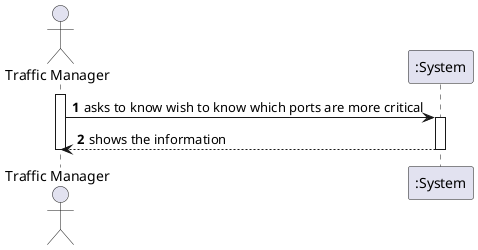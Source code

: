 @startuml
autonumber

actor "Traffic Manager" as TM
participant ":System" as S

activate TM

TM-> S: asks to know wish to know which ports are more critical
activate S
S --> TM:   shows the information
deactivate S

deactivate TM
@enduml